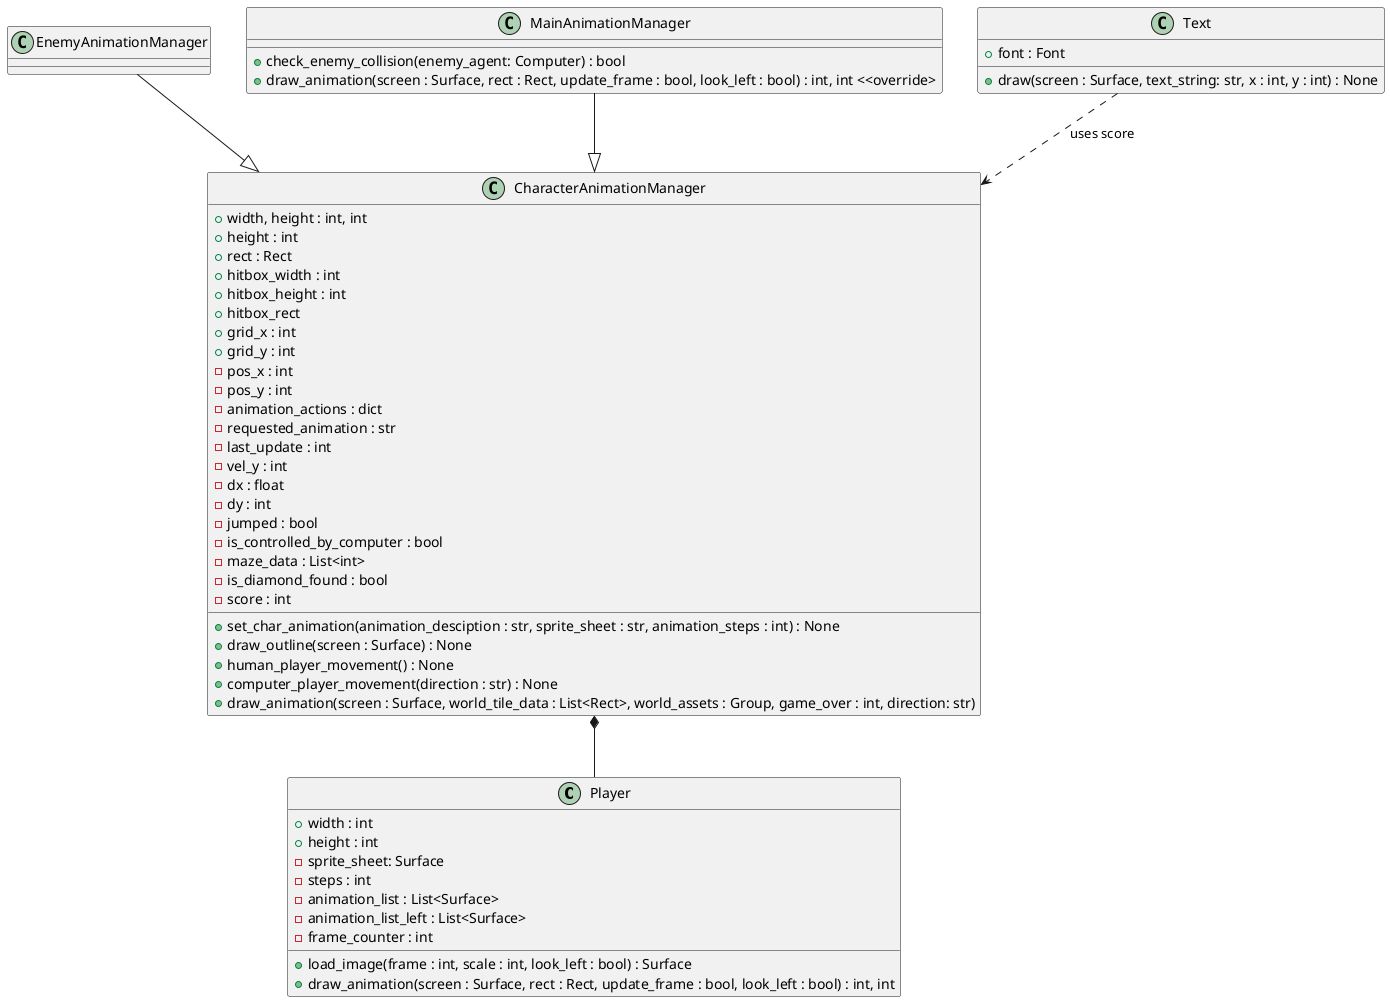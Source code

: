 @startuml Maze
class Player {
    + width : int
    + height : int
    - sprite_sheet: Surface
    - steps : int
    - animation_list : List<Surface>
    - animation_list_left : List<Surface>
    - frame_counter : int

    + load_image(frame : int, scale : int, look_left : bool) : Surface
    + draw_animation(screen : Surface, rect : Rect, update_frame : bool, look_left : bool) : int, int
}

class CharacterAnimationManager {
    + width, height : int, int
    + height : int
    + rect : Rect
    + hitbox_width : int
    + hitbox_height : int
    + hitbox_rect
    + grid_x : int
    + grid_y : int
    - pos_x : int
    - pos_y : int
    - animation_actions : dict
    - requested_animation : str
    - last_update : int
    - vel_y : int
    - dx : float
    - dy : int
    - jumped : bool
    - is_controlled_by_computer : bool
    - maze_data : List<int>
    - is_diamond_found : bool
    - score : int

    + set_char_animation(animation_desciption : str, sprite_sheet : str, animation_steps : int) : None
    + draw_outline(screen : Surface) : None
    + human_player_movement() : None
    + computer_player_movement(direction : str) : None
    + draw_animation(screen : Surface, world_tile_data : List<Rect>, world_assets : Group, game_over : int, direction: str)
}

class EnemyAnimationManager {
}

class MainAnimationManager {
    + check_enemy_collision(enemy_agent: Computer) : bool
    + draw_animation(screen : Surface, rect : Rect, update_frame : bool, look_left : bool) : int, int <<override>
}

class Text {
    + font : Font

    + draw(screen : Surface, text_string: str, x : int, y : int) : None
}

EnemyAnimationManager --|> CharacterAnimationManager
MainAnimationManager --|> CharacterAnimationManager
CharacterAnimationManager *-- Player
Text ..> CharacterAnimationManager : uses score
@enduml
